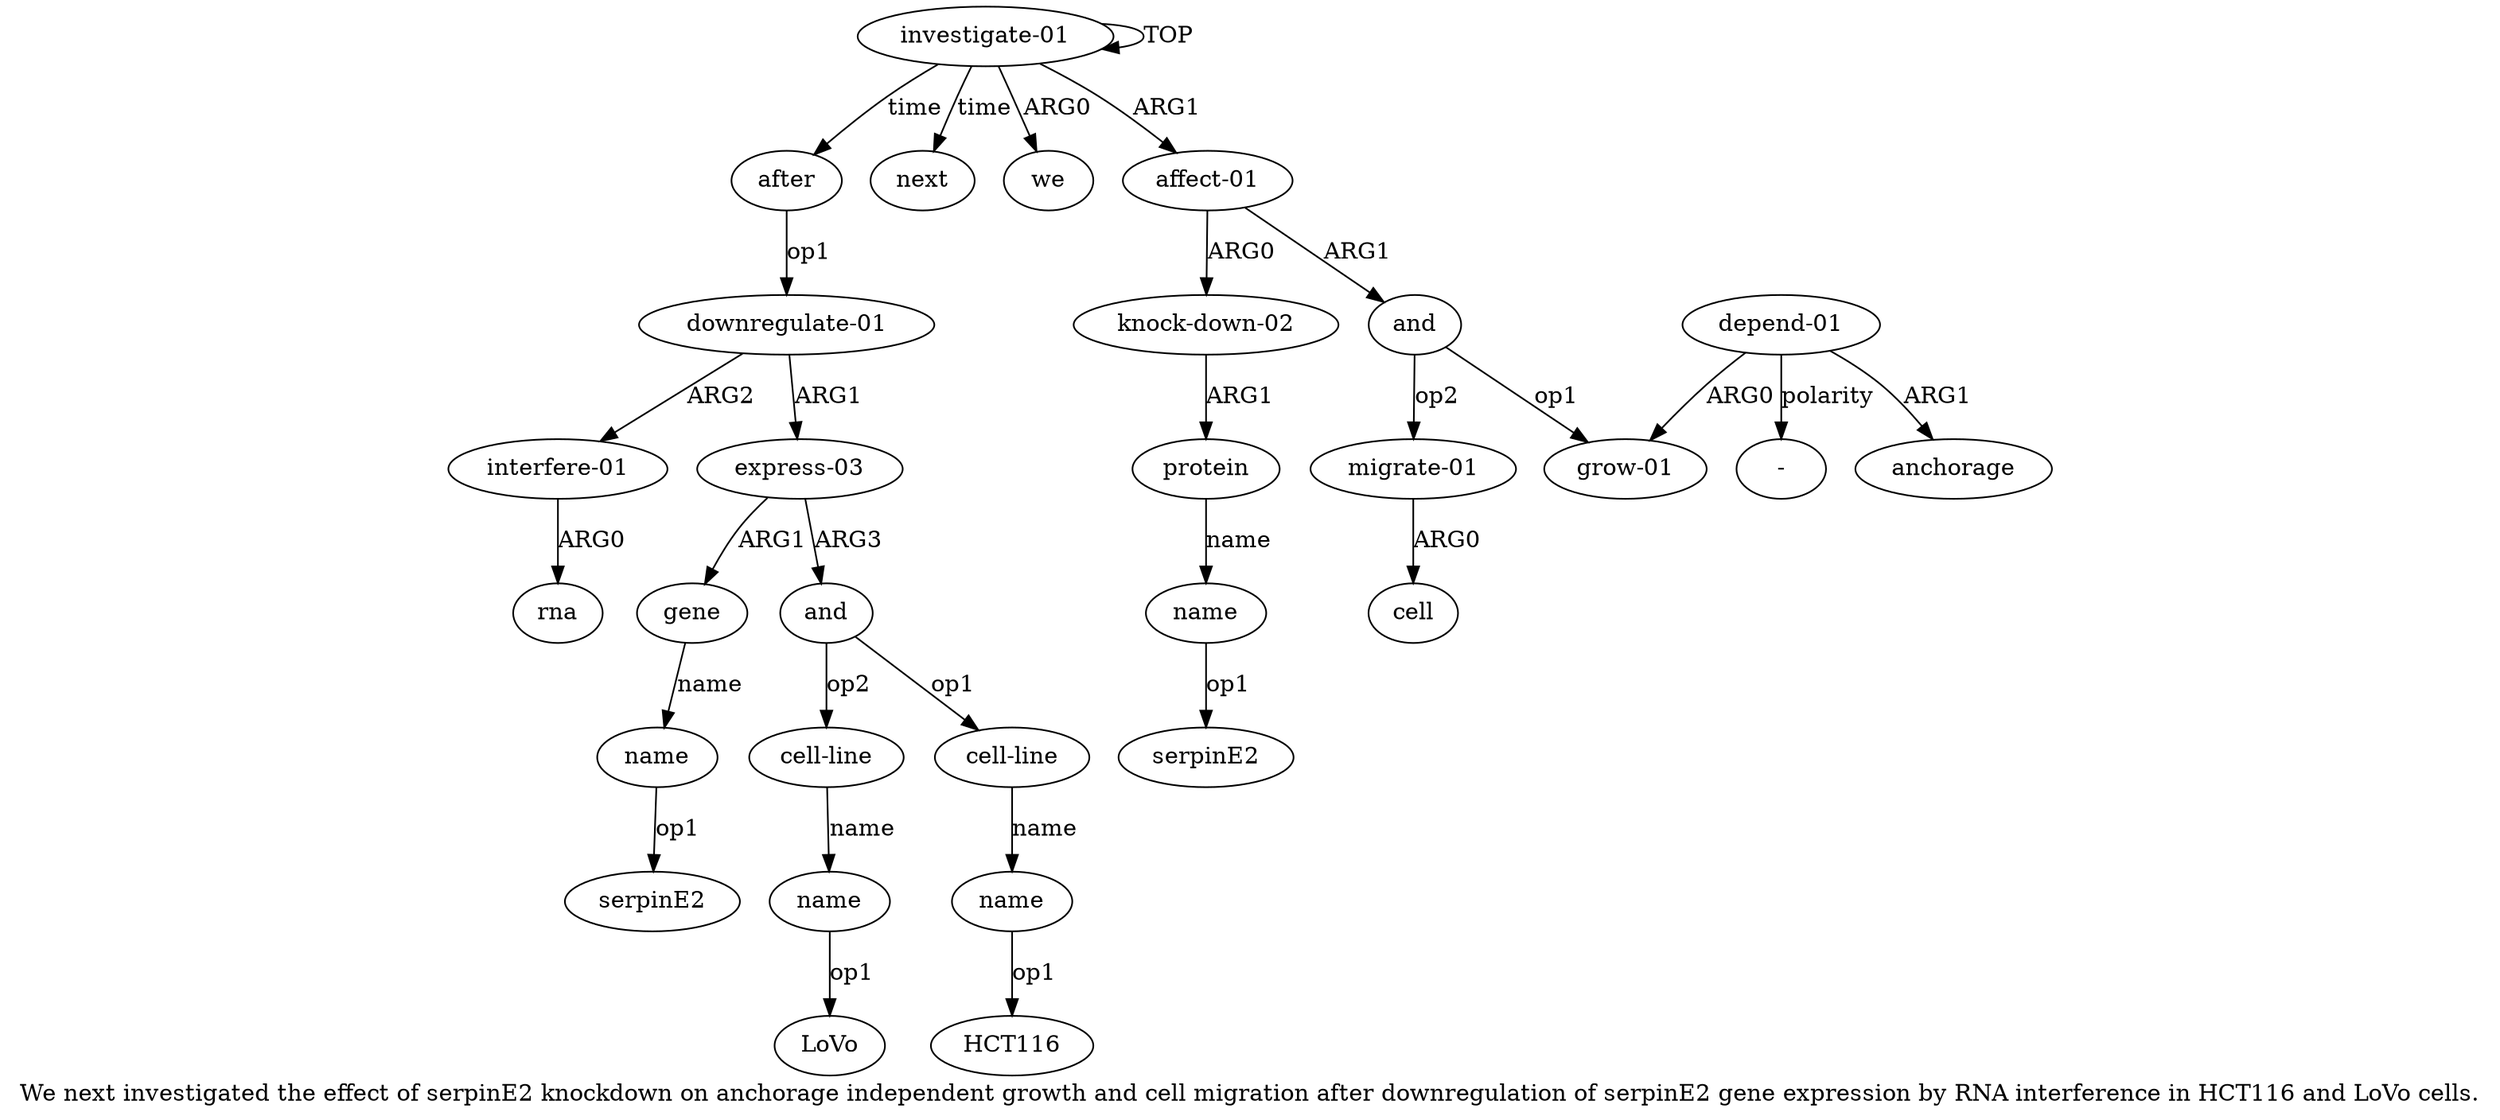 digraph  {
	graph [label="We next investigated the effect of serpinE2 knockdown on anchorage independent growth and cell migration after downregulation of \
serpinE2 gene expression by RNA interference in HCT116 and LoVo cells."];
	node [label="\N"];
	a20	 [color=black,
		gold_ind=20,
		gold_label=name,
		label=name,
		test_ind=20,
		test_label=name];
	"a20 HCT116"	 [color=black,
		gold_ind=-1,
		gold_label=HCT116,
		label=HCT116,
		test_ind=-1,
		test_label=HCT116];
	a20 -> "a20 HCT116" [key=0,
	color=black,
	gold_label=op1,
	label=op1,
	test_label=op1];
a21 [color=black,
	gold_ind=21,
	gold_label="cell-line",
	label="cell-line",
	test_ind=21,
	test_label="cell-line"];
a22 [color=black,
	gold_ind=22,
	gold_label=name,
	label=name,
	test_ind=22,
	test_label=name];
a21 -> a22 [key=0,
color=black,
gold_label=name,
label=name,
test_label=name];
"a22 LoVo" [color=black,
gold_ind=-1,
gold_label=LoVo,
label=LoVo,
test_ind=-1,
test_label=LoVo];
a22 -> "a22 LoVo" [key=0,
color=black,
gold_label=op1,
label=op1,
test_label=op1];
a23 [color=black,
gold_ind=23,
gold_label="interfere-01",
label="interfere-01",
test_ind=23,
test_label="interfere-01"];
a24 [color=black,
gold_ind=24,
gold_label=rna,
label=rna,
test_ind=24,
test_label=rna];
a23 -> a24 [key=0,
color=black,
gold_label=ARG0,
label=ARG0,
test_label=ARG0];
"a17 serpinE2" [color=black,
gold_ind=-1,
gold_label=serpinE2,
label=serpinE2,
test_ind=-1,
test_label=serpinE2];
"a8 -" [color=black,
gold_ind=-1,
gold_label="-",
label="-",
test_ind=-1,
test_label="-"];
a15 [color=black,
gold_ind=15,
gold_label="express-03",
label="express-03",
test_ind=15,
test_label="express-03"];
a16 [color=black,
gold_ind=16,
gold_label=gene,
label=gene,
test_ind=16,
test_label=gene];
a15 -> a16 [key=0,
color=black,
gold_label=ARG1,
label=ARG1,
test_label=ARG1];
a18 [color=black,
gold_ind=18,
gold_label=and,
label=and,
test_ind=18,
test_label=and];
a15 -> a18 [key=0,
color=black,
gold_label=ARG3,
label=ARG3,
test_label=ARG3];
a14 [color=black,
gold_ind=14,
gold_label="downregulate-01",
label="downregulate-01",
test_ind=14,
test_label="downregulate-01"];
a14 -> a23 [key=0,
color=black,
gold_label=ARG2,
label=ARG2,
test_label=ARG2];
a14 -> a15 [key=0,
color=black,
gold_label=ARG1,
label=ARG1,
test_label=ARG1];
a17 [color=black,
gold_ind=17,
gold_label=name,
label=name,
test_ind=17,
test_label=name];
a17 -> "a17 serpinE2" [key=0,
color=black,
gold_label=op1,
label=op1,
test_label=op1];
a16 -> a17 [key=0,
color=black,
gold_label=name,
label=name,
test_label=name];
a11 [color=black,
gold_ind=11,
gold_label=cell,
label=cell,
test_ind=11,
test_label=cell];
a10 [color=black,
gold_ind=10,
gold_label="migrate-01",
label="migrate-01",
test_ind=10,
test_label="migrate-01"];
a10 -> a11 [key=0,
color=black,
gold_label=ARG0,
label=ARG0,
test_label=ARG0];
a13 [color=black,
gold_ind=13,
gold_label=after,
label=after,
test_ind=13,
test_label=after];
a13 -> a14 [key=0,
color=black,
gold_label=op1,
label=op1,
test_label=op1];
a12 [color=black,
gold_ind=12,
gold_label=next,
label=next,
test_ind=12,
test_label=next];
a19 [color=black,
gold_ind=19,
gold_label="cell-line",
label="cell-line",
test_ind=19,
test_label="cell-line"];
a19 -> a20 [key=0,
color=black,
gold_label=name,
label=name,
test_label=name];
a18 -> a21 [key=0,
color=black,
gold_label=op2,
label=op2,
test_label=op2];
a18 -> a19 [key=0,
color=black,
gold_label=op1,
label=op1,
test_label=op1];
a1 [color=black,
gold_ind=1,
gold_label=we,
label=we,
test_ind=1,
test_label=we];
a0 [color=black,
gold_ind=0,
gold_label="investigate-01",
label="investigate-01",
test_ind=0,
test_label="investigate-01"];
a0 -> a13 [key=0,
color=black,
gold_label=time,
label=time,
test_label=time];
a0 -> a12 [key=0,
color=black,
gold_label=time,
label=time,
test_label=time];
a0 -> a1 [key=0,
color=black,
gold_label=ARG0,
label=ARG0,
test_label=ARG0];
a0 -> a0 [key=0,
color=black,
gold_label=TOP,
label=TOP,
test_label=TOP];
a2 [color=black,
gold_ind=2,
gold_label="affect-01",
label="affect-01",
test_ind=2,
test_label="affect-01"];
a0 -> a2 [key=0,
color=black,
gold_label=ARG1,
label=ARG1,
test_label=ARG1];
a3 [color=black,
gold_ind=3,
gold_label="knock-down-02",
label="knock-down-02",
test_ind=3,
test_label="knock-down-02"];
a4 [color=black,
gold_ind=4,
gold_label=protein,
label=protein,
test_ind=4,
test_label=protein];
a3 -> a4 [key=0,
color=black,
gold_label=ARG1,
label=ARG1,
test_label=ARG1];
a2 -> a3 [key=0,
color=black,
gold_label=ARG0,
label=ARG0,
test_label=ARG0];
a6 [color=black,
gold_ind=6,
gold_label=and,
label=and,
test_ind=6,
test_label=and];
a2 -> a6 [key=0,
color=black,
gold_label=ARG1,
label=ARG1,
test_label=ARG1];
a5 [color=black,
gold_ind=5,
gold_label=name,
label=name,
test_ind=5,
test_label=name];
"a5 serpinE2" [color=black,
gold_ind=-1,
gold_label=serpinE2,
label=serpinE2,
test_ind=-1,
test_label=serpinE2];
a5 -> "a5 serpinE2" [key=0,
color=black,
gold_label=op1,
label=op1,
test_label=op1];
a4 -> a5 [key=0,
color=black,
gold_label=name,
label=name,
test_label=name];
a7 [color=black,
gold_ind=7,
gold_label="grow-01",
label="grow-01",
test_ind=7,
test_label="grow-01"];
a6 -> a10 [key=0,
color=black,
gold_label=op2,
label=op2,
test_label=op2];
a6 -> a7 [key=0,
color=black,
gold_label=op1,
label=op1,
test_label=op1];
a9 [color=black,
gold_ind=9,
gold_label=anchorage,
label=anchorage,
test_ind=9,
test_label=anchorage];
a8 [color=black,
gold_ind=8,
gold_label="depend-01",
label="depend-01",
test_ind=8,
test_label="depend-01"];
a8 -> "a8 -" [key=0,
color=black,
gold_label=polarity,
label=polarity,
test_label=polarity];
a8 -> a7 [key=0,
color=black,
gold_label=ARG0,
label=ARG0,
test_label=ARG0];
a8 -> a9 [key=0,
color=black,
gold_label=ARG1,
label=ARG1,
test_label=ARG1];
}
